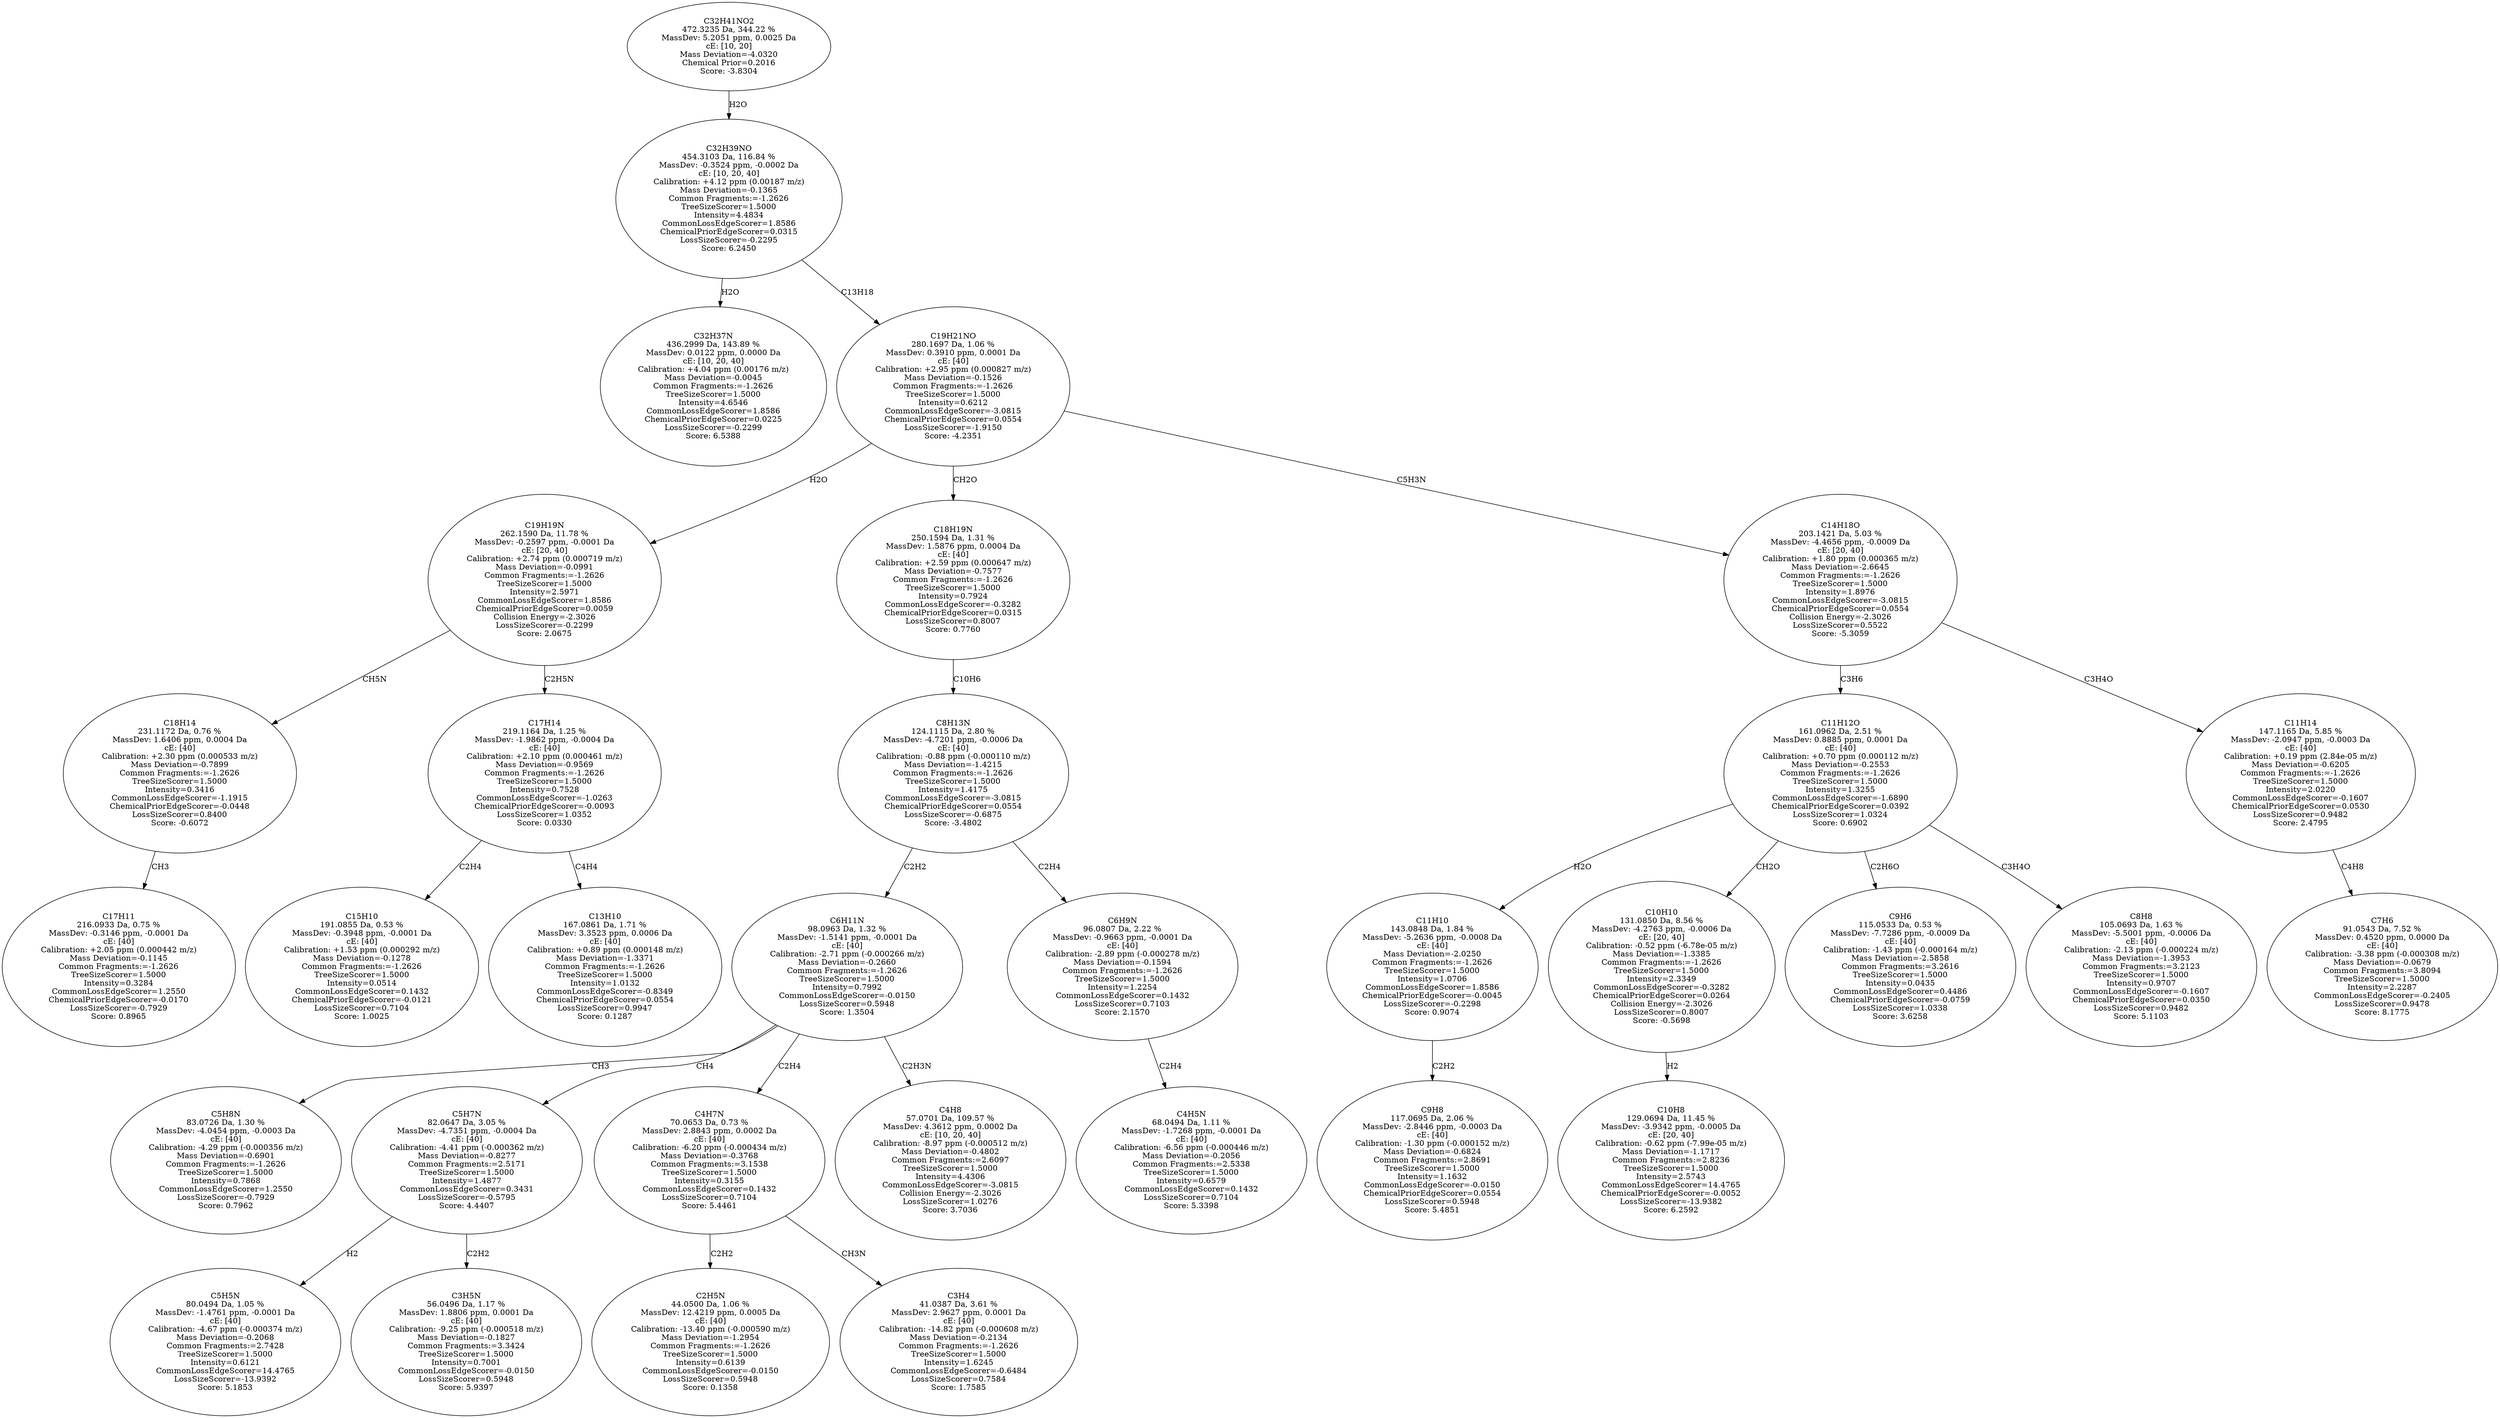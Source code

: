 strict digraph {
v1 [label="C32H37N\n436.2999 Da, 143.89 %\nMassDev: 0.0122 ppm, 0.0000 Da\ncE: [10, 20, 40]\nCalibration: +4.04 ppm (0.00176 m/z)\nMass Deviation=-0.0045\nCommon Fragments:=-1.2626\nTreeSizeScorer=1.5000\nIntensity=4.6546\nCommonLossEdgeScorer=1.8586\nChemicalPriorEdgeScorer=0.0225\nLossSizeScorer=-0.2299\nScore: 6.5388"];
v2 [label="C17H11\n216.0933 Da, 0.75 %\nMassDev: -0.3146 ppm, -0.0001 Da\ncE: [40]\nCalibration: +2.05 ppm (0.000442 m/z)\nMass Deviation=-0.1145\nCommon Fragments:=-1.2626\nTreeSizeScorer=1.5000\nIntensity=0.3284\nCommonLossEdgeScorer=1.2550\nChemicalPriorEdgeScorer=-0.0170\nLossSizeScorer=-0.7929\nScore: 0.8965"];
v3 [label="C18H14\n231.1172 Da, 0.76 %\nMassDev: 1.6406 ppm, 0.0004 Da\ncE: [40]\nCalibration: +2.30 ppm (0.000533 m/z)\nMass Deviation=-0.7899\nCommon Fragments:=-1.2626\nTreeSizeScorer=1.5000\nIntensity=0.3416\nCommonLossEdgeScorer=-1.1915\nChemicalPriorEdgeScorer=-0.0448\nLossSizeScorer=0.8400\nScore: -0.6072"];
v4 [label="C15H10\n191.0855 Da, 0.53 %\nMassDev: -0.3948 ppm, -0.0001 Da\ncE: [40]\nCalibration: +1.53 ppm (0.000292 m/z)\nMass Deviation=-0.1278\nCommon Fragments:=-1.2626\nTreeSizeScorer=1.5000\nIntensity=0.0514\nCommonLossEdgeScorer=0.1432\nChemicalPriorEdgeScorer=-0.0121\nLossSizeScorer=0.7104\nScore: 1.0025"];
v5 [label="C13H10\n167.0861 Da, 1.71 %\nMassDev: 3.3523 ppm, 0.0006 Da\ncE: [40]\nCalibration: +0.89 ppm (0.000148 m/z)\nMass Deviation=-1.3371\nCommon Fragments:=-1.2626\nTreeSizeScorer=1.5000\nIntensity=1.0132\nCommonLossEdgeScorer=-0.8349\nChemicalPriorEdgeScorer=0.0554\nLossSizeScorer=0.9947\nScore: 0.1287"];
v6 [label="C17H14\n219.1164 Da, 1.25 %\nMassDev: -1.9862 ppm, -0.0004 Da\ncE: [40]\nCalibration: +2.10 ppm (0.000461 m/z)\nMass Deviation=-0.9569\nCommon Fragments:=-1.2626\nTreeSizeScorer=1.5000\nIntensity=0.7528\nCommonLossEdgeScorer=-1.0263\nChemicalPriorEdgeScorer=-0.0093\nLossSizeScorer=1.0352\nScore: 0.0330"];
v7 [label="C19H19N\n262.1590 Da, 11.78 %\nMassDev: -0.2597 ppm, -0.0001 Da\ncE: [20, 40]\nCalibration: +2.74 ppm (0.000719 m/z)\nMass Deviation=-0.0991\nCommon Fragments:=-1.2626\nTreeSizeScorer=1.5000\nIntensity=2.5971\nCommonLossEdgeScorer=1.8586\nChemicalPriorEdgeScorer=0.0059\nCollision Energy=-2.3026\nLossSizeScorer=-0.2299\nScore: 2.0675"];
v8 [label="C5H8N\n83.0726 Da, 1.30 %\nMassDev: -4.0454 ppm, -0.0003 Da\ncE: [40]\nCalibration: -4.29 ppm (-0.000356 m/z)\nMass Deviation=-0.6901\nCommon Fragments:=-1.2626\nTreeSizeScorer=1.5000\nIntensity=0.7868\nCommonLossEdgeScorer=1.2550\nLossSizeScorer=-0.7929\nScore: 0.7962"];
v9 [label="C5H5N\n80.0494 Da, 1.05 %\nMassDev: -1.4761 ppm, -0.0001 Da\ncE: [40]\nCalibration: -4.67 ppm (-0.000374 m/z)\nMass Deviation=-0.2068\nCommon Fragments:=2.7428\nTreeSizeScorer=1.5000\nIntensity=0.6121\nCommonLossEdgeScorer=14.4765\nLossSizeScorer=-13.9392\nScore: 5.1853"];
v10 [label="C3H5N\n56.0496 Da, 1.17 %\nMassDev: 1.8806 ppm, 0.0001 Da\ncE: [40]\nCalibration: -9.25 ppm (-0.000518 m/z)\nMass Deviation=-0.1827\nCommon Fragments:=3.3424\nTreeSizeScorer=1.5000\nIntensity=0.7001\nCommonLossEdgeScorer=-0.0150\nLossSizeScorer=0.5948\nScore: 5.9397"];
v11 [label="C5H7N\n82.0647 Da, 3.05 %\nMassDev: -4.7351 ppm, -0.0004 Da\ncE: [40]\nCalibration: -4.41 ppm (-0.000362 m/z)\nMass Deviation=-0.8277\nCommon Fragments:=2.5171\nTreeSizeScorer=1.5000\nIntensity=1.4877\nCommonLossEdgeScorer=0.3431\nLossSizeScorer=-0.5795\nScore: 4.4407"];
v12 [label="C2H5N\n44.0500 Da, 1.06 %\nMassDev: 12.4219 ppm, 0.0005 Da\ncE: [40]\nCalibration: -13.40 ppm (-0.000590 m/z)\nMass Deviation=-1.2954\nCommon Fragments:=-1.2626\nTreeSizeScorer=1.5000\nIntensity=0.6139\nCommonLossEdgeScorer=-0.0150\nLossSizeScorer=0.5948\nScore: 0.1358"];
v13 [label="C3H4\n41.0387 Da, 3.61 %\nMassDev: 2.9627 ppm, 0.0001 Da\ncE: [40]\nCalibration: -14.82 ppm (-0.000608 m/z)\nMass Deviation=-0.2134\nCommon Fragments:=-1.2626\nTreeSizeScorer=1.5000\nIntensity=1.6245\nCommonLossEdgeScorer=-0.6484\nLossSizeScorer=0.7584\nScore: 1.7585"];
v14 [label="C4H7N\n70.0653 Da, 0.73 %\nMassDev: 2.8843 ppm, 0.0002 Da\ncE: [40]\nCalibration: -6.20 ppm (-0.000434 m/z)\nMass Deviation=-0.3768\nCommon Fragments:=3.1538\nTreeSizeScorer=1.5000\nIntensity=0.3155\nCommonLossEdgeScorer=0.1432\nLossSizeScorer=0.7104\nScore: 5.4461"];
v15 [label="C4H8\n57.0701 Da, 109.57 %\nMassDev: 4.3612 ppm, 0.0002 Da\ncE: [10, 20, 40]\nCalibration: -8.97 ppm (-0.000512 m/z)\nMass Deviation=-0.4802\nCommon Fragments:=2.6097\nTreeSizeScorer=1.5000\nIntensity=4.4306\nCommonLossEdgeScorer=-3.0815\nCollision Energy=-2.3026\nLossSizeScorer=1.0276\nScore: 3.7036"];
v16 [label="C6H11N\n98.0963 Da, 1.32 %\nMassDev: -1.5141 ppm, -0.0001 Da\ncE: [40]\nCalibration: -2.71 ppm (-0.000266 m/z)\nMass Deviation=-0.2660\nCommon Fragments:=-1.2626\nTreeSizeScorer=1.5000\nIntensity=0.7992\nCommonLossEdgeScorer=-0.0150\nLossSizeScorer=0.5948\nScore: 1.3504"];
v17 [label="C4H5N\n68.0494 Da, 1.11 %\nMassDev: -1.7268 ppm, -0.0001 Da\ncE: [40]\nCalibration: -6.56 ppm (-0.000446 m/z)\nMass Deviation=-0.2056\nCommon Fragments:=2.5338\nTreeSizeScorer=1.5000\nIntensity=0.6579\nCommonLossEdgeScorer=0.1432\nLossSizeScorer=0.7104\nScore: 5.3398"];
v18 [label="C6H9N\n96.0807 Da, 2.22 %\nMassDev: -0.9663 ppm, -0.0001 Da\ncE: [40]\nCalibration: -2.89 ppm (-0.000278 m/z)\nMass Deviation=-0.1594\nCommon Fragments:=-1.2626\nTreeSizeScorer=1.5000\nIntensity=1.2254\nCommonLossEdgeScorer=0.1432\nLossSizeScorer=0.7103\nScore: 2.1570"];
v19 [label="C8H13N\n124.1115 Da, 2.80 %\nMassDev: -4.7201 ppm, -0.0006 Da\ncE: [40]\nCalibration: -0.88 ppm (-0.000110 m/z)\nMass Deviation=-1.4215\nCommon Fragments:=-1.2626\nTreeSizeScorer=1.5000\nIntensity=1.4175\nCommonLossEdgeScorer=-3.0815\nChemicalPriorEdgeScorer=0.0554\nLossSizeScorer=-0.6875\nScore: -3.4802"];
v20 [label="C18H19N\n250.1594 Da, 1.31 %\nMassDev: 1.5876 ppm, 0.0004 Da\ncE: [40]\nCalibration: +2.59 ppm (0.000647 m/z)\nMass Deviation=-0.7577\nCommon Fragments:=-1.2626\nTreeSizeScorer=1.5000\nIntensity=0.7924\nCommonLossEdgeScorer=-0.3282\nChemicalPriorEdgeScorer=0.0315\nLossSizeScorer=0.8007\nScore: 0.7760"];
v21 [label="C9H8\n117.0695 Da, 2.06 %\nMassDev: -2.8446 ppm, -0.0003 Da\ncE: [40]\nCalibration: -1.30 ppm (-0.000152 m/z)\nMass Deviation=-0.6824\nCommon Fragments:=2.8691\nTreeSizeScorer=1.5000\nIntensity=1.1632\nCommonLossEdgeScorer=-0.0150\nChemicalPriorEdgeScorer=0.0554\nLossSizeScorer=0.5948\nScore: 5.4851"];
v22 [label="C11H10\n143.0848 Da, 1.84 %\nMassDev: -5.2636 ppm, -0.0008 Da\ncE: [40]\nMass Deviation=-2.0250\nCommon Fragments:=-1.2626\nTreeSizeScorer=1.5000\nIntensity=1.0706\nCommonLossEdgeScorer=1.8586\nChemicalPriorEdgeScorer=-0.0045\nLossSizeScorer=-0.2298\nScore: 0.9074"];
v23 [label="C10H8\n129.0694 Da, 11.45 %\nMassDev: -3.9342 ppm, -0.0005 Da\ncE: [20, 40]\nCalibration: -0.62 ppm (-7.99e-05 m/z)\nMass Deviation=-1.1717\nCommon Fragments:=2.8236\nTreeSizeScorer=1.5000\nIntensity=2.5743\nCommonLossEdgeScorer=14.4765\nChemicalPriorEdgeScorer=-0.0052\nLossSizeScorer=-13.9382\nScore: 6.2592"];
v24 [label="C10H10\n131.0850 Da, 8.56 %\nMassDev: -4.2763 ppm, -0.0006 Da\ncE: [20, 40]\nCalibration: -0.52 ppm (-6.78e-05 m/z)\nMass Deviation=-1.3385\nCommon Fragments:=-1.2626\nTreeSizeScorer=1.5000\nIntensity=2.3349\nCommonLossEdgeScorer=-0.3282\nChemicalPriorEdgeScorer=0.0264\nCollision Energy=-2.3026\nLossSizeScorer=0.8007\nScore: -0.5698"];
v25 [label="C9H6\n115.0533 Da, 0.53 %\nMassDev: -7.7286 ppm, -0.0009 Da\ncE: [40]\nCalibration: -1.43 ppm (-0.000164 m/z)\nMass Deviation=-2.5858\nCommon Fragments:=3.2616\nTreeSizeScorer=1.5000\nIntensity=0.0435\nCommonLossEdgeScorer=0.4486\nChemicalPriorEdgeScorer=-0.0759\nLossSizeScorer=1.0338\nScore: 3.6258"];
v26 [label="C8H8\n105.0693 Da, 1.63 %\nMassDev: -5.5001 ppm, -0.0006 Da\ncE: [40]\nCalibration: -2.13 ppm (-0.000224 m/z)\nMass Deviation=-1.3953\nCommon Fragments:=3.2123\nTreeSizeScorer=1.5000\nIntensity=0.9707\nCommonLossEdgeScorer=-0.1607\nChemicalPriorEdgeScorer=0.0350\nLossSizeScorer=0.9482\nScore: 5.1103"];
v27 [label="C11H12O\n161.0962 Da, 2.51 %\nMassDev: 0.8885 ppm, 0.0001 Da\ncE: [40]\nCalibration: +0.70 ppm (0.000112 m/z)\nMass Deviation=-0.2553\nCommon Fragments:=-1.2626\nTreeSizeScorer=1.5000\nIntensity=1.3255\nCommonLossEdgeScorer=-1.6890\nChemicalPriorEdgeScorer=0.0392\nLossSizeScorer=1.0324\nScore: 0.6902"];
v28 [label="C7H6\n91.0543 Da, 7.52 %\nMassDev: 0.4520 ppm, 0.0000 Da\ncE: [40]\nCalibration: -3.38 ppm (-0.000308 m/z)\nMass Deviation=-0.0679\nCommon Fragments:=3.8094\nTreeSizeScorer=1.5000\nIntensity=2.2287\nCommonLossEdgeScorer=-0.2405\nLossSizeScorer=0.9478\nScore: 8.1775"];
v29 [label="C11H14\n147.1165 Da, 5.85 %\nMassDev: -2.0947 ppm, -0.0003 Da\ncE: [40]\nCalibration: +0.19 ppm (2.84e-05 m/z)\nMass Deviation=-0.6205\nCommon Fragments:=-1.2626\nTreeSizeScorer=1.5000\nIntensity=2.0220\nCommonLossEdgeScorer=-0.1607\nChemicalPriorEdgeScorer=0.0530\nLossSizeScorer=0.9482\nScore: 2.4795"];
v30 [label="C14H18O\n203.1421 Da, 5.03 %\nMassDev: -4.4656 ppm, -0.0009 Da\ncE: [20, 40]\nCalibration: +1.80 ppm (0.000365 m/z)\nMass Deviation=-2.6645\nCommon Fragments:=-1.2626\nTreeSizeScorer=1.5000\nIntensity=1.8976\nCommonLossEdgeScorer=-3.0815\nChemicalPriorEdgeScorer=0.0554\nCollision Energy=-2.3026\nLossSizeScorer=0.5522\nScore: -5.3059"];
v31 [label="C19H21NO\n280.1697 Da, 1.06 %\nMassDev: 0.3910 ppm, 0.0001 Da\ncE: [40]\nCalibration: +2.95 ppm (0.000827 m/z)\nMass Deviation=-0.1526\nCommon Fragments:=-1.2626\nTreeSizeScorer=1.5000\nIntensity=0.6212\nCommonLossEdgeScorer=-3.0815\nChemicalPriorEdgeScorer=0.0554\nLossSizeScorer=-1.9150\nScore: -4.2351"];
v32 [label="C32H39NO\n454.3103 Da, 116.84 %\nMassDev: -0.3524 ppm, -0.0002 Da\ncE: [10, 20, 40]\nCalibration: +4.12 ppm (0.00187 m/z)\nMass Deviation=-0.1365\nCommon Fragments:=-1.2626\nTreeSizeScorer=1.5000\nIntensity=4.4834\nCommonLossEdgeScorer=1.8586\nChemicalPriorEdgeScorer=0.0315\nLossSizeScorer=-0.2295\nScore: 6.2450"];
v33 [label="C32H41NO2\n472.3235 Da, 344.22 %\nMassDev: 5.2051 ppm, 0.0025 Da\ncE: [10, 20]\nMass Deviation=-4.0320\nChemical Prior=0.2016\nScore: -3.8304"];
v32 -> v1 [label="H2O"];
v3 -> v2 [label="CH3"];
v7 -> v3 [label="CH5N"];
v6 -> v4 [label="C2H4"];
v6 -> v5 [label="C4H4"];
v7 -> v6 [label="C2H5N"];
v31 -> v7 [label="H2O"];
v16 -> v8 [label="CH3"];
v11 -> v9 [label="H2"];
v11 -> v10 [label="C2H2"];
v16 -> v11 [label="CH4"];
v14 -> v12 [label="C2H2"];
v14 -> v13 [label="CH3N"];
v16 -> v14 [label="C2H4"];
v16 -> v15 [label="C2H3N"];
v19 -> v16 [label="C2H2"];
v18 -> v17 [label="C2H4"];
v19 -> v18 [label="C2H4"];
v20 -> v19 [label="C10H6"];
v31 -> v20 [label="CH2O"];
v22 -> v21 [label="C2H2"];
v27 -> v22 [label="H2O"];
v24 -> v23 [label="H2"];
v27 -> v24 [label="CH2O"];
v27 -> v25 [label="C2H6O"];
v27 -> v26 [label="C3H4O"];
v30 -> v27 [label="C3H6"];
v29 -> v28 [label="C4H8"];
v30 -> v29 [label="C3H4O"];
v31 -> v30 [label="C5H3N"];
v32 -> v31 [label="C13H18"];
v33 -> v32 [label="H2O"];
}